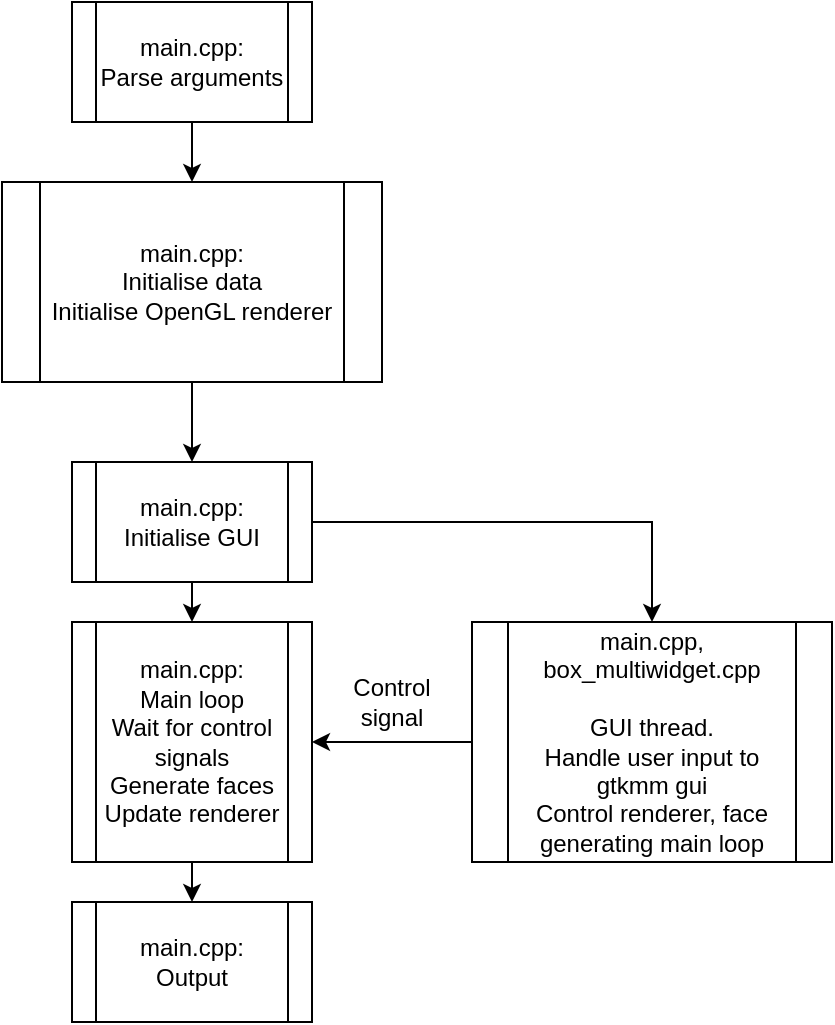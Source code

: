 <mxfile version="14.6.13" type="device"><diagram id="xUpCw80k4a33b358vyr-" name="Page-1"><mxGraphModel dx="463" dy="552" grid="1" gridSize="10" guides="1" tooltips="1" connect="1" arrows="1" fold="1" page="1" pageScale="1" pageWidth="1169" pageHeight="827" math="0" shadow="0"><root><mxCell id="0"/><mxCell id="1" parent="0"/><mxCell id="Ql7hqiue5Lt4iaBiUB1e-22" style="edgeStyle=orthogonalEdgeStyle;rounded=0;orthogonalLoop=1;jettySize=auto;html=1;exitX=0.5;exitY=1;exitDx=0;exitDy=0;entryX=0.5;entryY=0;entryDx=0;entryDy=0;" edge="1" parent="1" source="Ql7hqiue5Lt4iaBiUB1e-1" target="Ql7hqiue5Lt4iaBiUB1e-4"><mxGeometry relative="1" as="geometry"/></mxCell><mxCell id="Ql7hqiue5Lt4iaBiUB1e-1" value="&lt;div&gt;main.cpp:&lt;/div&gt;&lt;div&gt;Initialise data&lt;/div&gt;&lt;div&gt;Initialise OpenGL renderer&lt;br&gt;&lt;/div&gt;" style="shape=process;whiteSpace=wrap;html=1;backgroundOutline=1;" vertex="1" parent="1"><mxGeometry x="45" y="180" width="190" height="100" as="geometry"/></mxCell><mxCell id="Ql7hqiue5Lt4iaBiUB1e-9" style="edgeStyle=orthogonalEdgeStyle;rounded=0;orthogonalLoop=1;jettySize=auto;html=1;exitX=0.5;exitY=1;exitDx=0;exitDy=0;entryX=0.5;entryY=0;entryDx=0;entryDy=0;" edge="1" parent="1" source="Ql7hqiue5Lt4iaBiUB1e-2" target="Ql7hqiue5Lt4iaBiUB1e-1"><mxGeometry relative="1" as="geometry"/></mxCell><mxCell id="Ql7hqiue5Lt4iaBiUB1e-2" value="&lt;div&gt;main.cpp: &lt;br&gt;&lt;/div&gt;&lt;div&gt;Parse arguments&lt;/div&gt;" style="shape=process;whiteSpace=wrap;html=1;backgroundOutline=1;" vertex="1" parent="1"><mxGeometry x="80" y="90" width="120" height="60" as="geometry"/></mxCell><mxCell id="Ql7hqiue5Lt4iaBiUB1e-8" style="edgeStyle=orthogonalEdgeStyle;rounded=0;orthogonalLoop=1;jettySize=auto;html=1;exitX=1;exitY=0.5;exitDx=0;exitDy=0;entryX=0.5;entryY=0;entryDx=0;entryDy=0;" edge="1" parent="1" source="Ql7hqiue5Lt4iaBiUB1e-4" target="Ql7hqiue5Lt4iaBiUB1e-6"><mxGeometry relative="1" as="geometry"/></mxCell><mxCell id="Ql7hqiue5Lt4iaBiUB1e-12" style="edgeStyle=orthogonalEdgeStyle;rounded=0;orthogonalLoop=1;jettySize=auto;html=1;exitX=0.5;exitY=1;exitDx=0;exitDy=0;entryX=0.5;entryY=0;entryDx=0;entryDy=0;" edge="1" parent="1" source="Ql7hqiue5Lt4iaBiUB1e-4" target="Ql7hqiue5Lt4iaBiUB1e-5"><mxGeometry relative="1" as="geometry"/></mxCell><mxCell id="Ql7hqiue5Lt4iaBiUB1e-4" value="&lt;div&gt;main.cpp:&lt;/div&gt;&lt;div&gt;Initialise GUI&lt;br&gt;&lt;/div&gt;" style="shape=process;whiteSpace=wrap;html=1;backgroundOutline=1;" vertex="1" parent="1"><mxGeometry x="80" y="320" width="120" height="60" as="geometry"/></mxCell><mxCell id="Ql7hqiue5Lt4iaBiUB1e-19" style="edgeStyle=orthogonalEdgeStyle;rounded=0;orthogonalLoop=1;jettySize=auto;html=1;exitX=0.5;exitY=1;exitDx=0;exitDy=0;entryX=0.5;entryY=0;entryDx=0;entryDy=0;" edge="1" parent="1" source="Ql7hqiue5Lt4iaBiUB1e-5" target="Ql7hqiue5Lt4iaBiUB1e-18"><mxGeometry relative="1" as="geometry"/></mxCell><mxCell id="Ql7hqiue5Lt4iaBiUB1e-5" value="&lt;div&gt;main.cpp:&lt;/div&gt;&lt;div&gt;Main loop&lt;/div&gt;&lt;div&gt;Wait for control signals&lt;/div&gt;&lt;div&gt;Generate faces&lt;/div&gt;&lt;div&gt;Update renderer&lt;br&gt;&lt;/div&gt;" style="shape=process;whiteSpace=wrap;html=1;backgroundOutline=1;" vertex="1" parent="1"><mxGeometry x="80" y="400" width="120" height="120" as="geometry"/></mxCell><mxCell id="Ql7hqiue5Lt4iaBiUB1e-13" style="edgeStyle=orthogonalEdgeStyle;rounded=0;orthogonalLoop=1;jettySize=auto;html=1;exitX=0;exitY=0.5;exitDx=0;exitDy=0;entryX=1;entryY=0.5;entryDx=0;entryDy=0;" edge="1" parent="1" source="Ql7hqiue5Lt4iaBiUB1e-6" target="Ql7hqiue5Lt4iaBiUB1e-5"><mxGeometry relative="1" as="geometry"/></mxCell><mxCell id="Ql7hqiue5Lt4iaBiUB1e-6" value="&lt;div&gt;main.cpp, box_multiwidget.cpp&lt;/div&gt;&lt;div&gt;&lt;br&gt;&lt;/div&gt;&lt;div&gt;GUI thread.&lt;br&gt;Handle user input to gtkmm gui&lt;/div&gt;&lt;div&gt;Control renderer, face generating main loop&lt;br&gt;&lt;/div&gt;" style="shape=process;whiteSpace=wrap;html=1;backgroundOutline=1;" vertex="1" parent="1"><mxGeometry x="280" y="400" width="180" height="120" as="geometry"/></mxCell><mxCell id="Ql7hqiue5Lt4iaBiUB1e-16" value="Control signal" style="text;html=1;strokeColor=none;fillColor=none;align=center;verticalAlign=middle;whiteSpace=wrap;rounded=0;" vertex="1" parent="1"><mxGeometry x="220" y="430" width="40" height="20" as="geometry"/></mxCell><mxCell id="Ql7hqiue5Lt4iaBiUB1e-18" value="&lt;div&gt;main.cpp:&lt;/div&gt;Output " style="shape=process;whiteSpace=wrap;html=1;backgroundOutline=1;" vertex="1" parent="1"><mxGeometry x="80" y="540" width="120" height="60" as="geometry"/></mxCell></root></mxGraphModel></diagram></mxfile>
